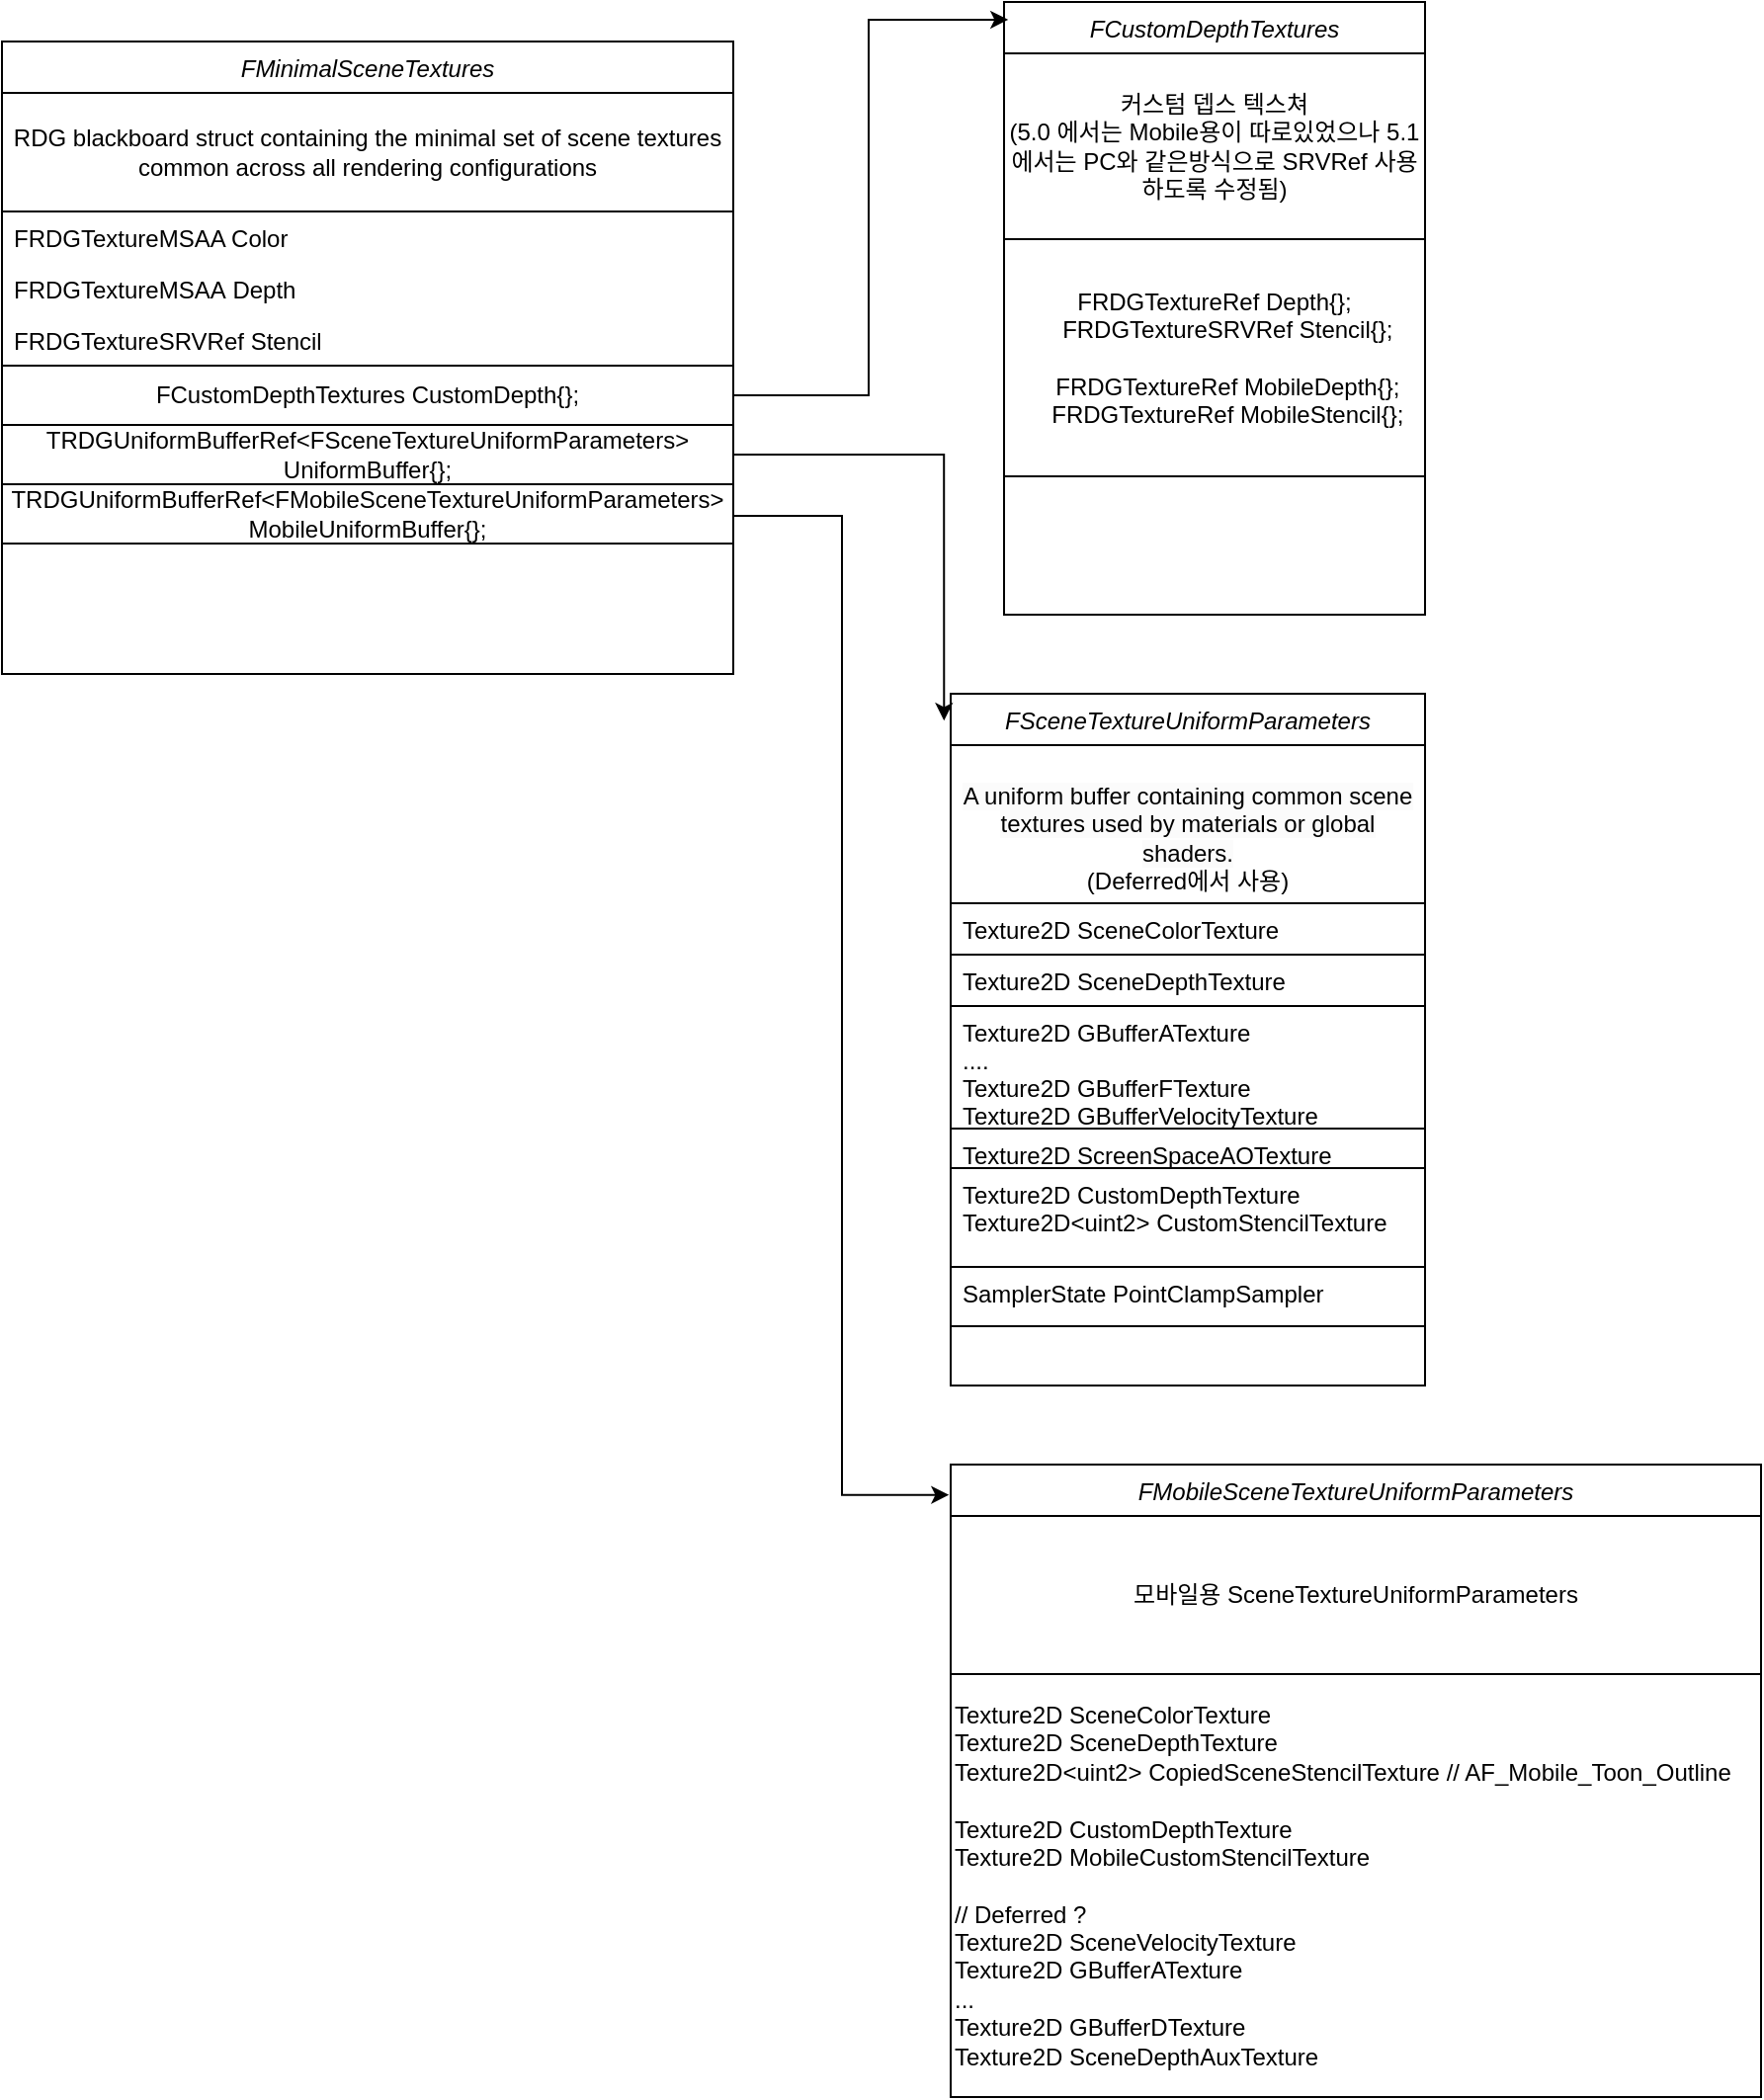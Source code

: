<mxfile version="21.3.4" type="github">
  <diagram id="C5RBs43oDa-KdzZeNtuy" name="Page-1">
    <mxGraphModel dx="2780" dy="1014" grid="1" gridSize="10" guides="1" tooltips="1" connect="1" arrows="1" fold="1" page="1" pageScale="1" pageWidth="827" pageHeight="1169" math="0" shadow="0">
      <root>
        <mxCell id="WIyWlLk6GJQsqaUBKTNV-0" />
        <mxCell id="WIyWlLk6GJQsqaUBKTNV-1" parent="WIyWlLk6GJQsqaUBKTNV-0" />
        <mxCell id="_DV5pZ1egGBXhp707ExY-48" style="edgeStyle=orthogonalEdgeStyle;rounded=0;orthogonalLoop=1;jettySize=auto;html=1;exitX=1;exitY=0.75;exitDx=0;exitDy=0;entryX=-0.002;entryY=0.048;entryDx=0;entryDy=0;entryPerimeter=0;" edge="1" parent="WIyWlLk6GJQsqaUBKTNV-1" source="zkfFHV4jXpPFQw0GAbJ--0" target="_DV5pZ1egGBXhp707ExY-39">
          <mxGeometry relative="1" as="geometry" />
        </mxCell>
        <mxCell id="zkfFHV4jXpPFQw0GAbJ--0" value="FMinimalSceneTextures" style="swimlane;fontStyle=2;align=center;verticalAlign=top;childLayout=stackLayout;horizontal=1;startSize=26;horizontalStack=0;resizeParent=1;resizeLast=0;collapsible=1;marginBottom=0;rounded=0;shadow=0;strokeWidth=1;" parent="WIyWlLk6GJQsqaUBKTNV-1" vertex="1">
          <mxGeometry x="-810" y="40" width="370" height="320" as="geometry">
            <mxRectangle x="230" y="140" width="160" height="26" as="alternateBounds" />
          </mxGeometry>
        </mxCell>
        <mxCell id="_DV5pZ1egGBXhp707ExY-20" value="RDG blackboard struct containing the minimal set of scene textures common across all rendering configurations" style="rounded=0;whiteSpace=wrap;html=1;" vertex="1" parent="zkfFHV4jXpPFQw0GAbJ--0">
          <mxGeometry y="26" width="370" height="60" as="geometry" />
        </mxCell>
        <mxCell id="zkfFHV4jXpPFQw0GAbJ--1" value="FRDGTextureMSAA Color" style="text;align=left;verticalAlign=top;spacingLeft=4;spacingRight=4;overflow=hidden;rotatable=0;points=[[0,0.5],[1,0.5]];portConstraint=eastwest;" parent="zkfFHV4jXpPFQw0GAbJ--0" vertex="1">
          <mxGeometry y="86" width="370" height="26" as="geometry" />
        </mxCell>
        <mxCell id="zkfFHV4jXpPFQw0GAbJ--2" value="FRDGTextureMSAA Depth" style="text;align=left;verticalAlign=top;spacingLeft=4;spacingRight=4;overflow=hidden;rotatable=0;points=[[0,0.5],[1,0.5]];portConstraint=eastwest;rounded=0;shadow=0;html=0;" parent="zkfFHV4jXpPFQw0GAbJ--0" vertex="1">
          <mxGeometry y="112" width="370" height="26" as="geometry" />
        </mxCell>
        <mxCell id="zkfFHV4jXpPFQw0GAbJ--3" value="FRDGTextureSRVRef Stencil" style="text;align=left;verticalAlign=top;spacingLeft=4;spacingRight=4;overflow=hidden;rotatable=0;points=[[0,0.5],[1,0.5]];portConstraint=eastwest;rounded=0;shadow=0;html=0;" parent="zkfFHV4jXpPFQw0GAbJ--0" vertex="1">
          <mxGeometry y="138" width="370" height="26" as="geometry" />
        </mxCell>
        <mxCell id="_DV5pZ1egGBXhp707ExY-27" value="FCustomDepthTextures CustomDepth{};" style="rounded=0;whiteSpace=wrap;html=1;" vertex="1" parent="zkfFHV4jXpPFQw0GAbJ--0">
          <mxGeometry y="164" width="370" height="30" as="geometry" />
        </mxCell>
        <mxCell id="_DV5pZ1egGBXhp707ExY-23" value="TRDGUniformBufferRef&amp;lt;FSceneTextureUniformParameters&amp;gt; UniformBuffer{};" style="rounded=0;whiteSpace=wrap;html=1;" vertex="1" parent="zkfFHV4jXpPFQw0GAbJ--0">
          <mxGeometry y="194" width="370" height="30" as="geometry" />
        </mxCell>
        <mxCell id="_DV5pZ1egGBXhp707ExY-26" value="TRDGUniformBufferRef&amp;lt;FMobileSceneTextureUniformParameters&amp;gt; MobileUniformBuffer{};" style="rounded=0;whiteSpace=wrap;html=1;" vertex="1" parent="zkfFHV4jXpPFQw0GAbJ--0">
          <mxGeometry y="224" width="370" height="30" as="geometry" />
        </mxCell>
        <mxCell id="_DV5pZ1egGBXhp707ExY-0" value="FSceneTextureUniformParameters" style="swimlane;fontStyle=2;align=center;verticalAlign=top;childLayout=stackLayout;horizontal=1;startSize=26;horizontalStack=0;resizeParent=1;resizeLast=0;collapsible=1;marginBottom=0;rounded=0;shadow=0;strokeWidth=1;" vertex="1" parent="WIyWlLk6GJQsqaUBKTNV-1">
          <mxGeometry x="-330" y="370" width="240" height="350" as="geometry">
            <mxRectangle x="230" y="140" width="160" height="26" as="alternateBounds" />
          </mxGeometry>
        </mxCell>
        <mxCell id="_DV5pZ1egGBXhp707ExY-15" value="&lt;br&gt;&lt;span style=&quot;color: rgb(0, 0, 0); font-family: Helvetica; font-size: 12px; font-style: normal; font-variant-ligatures: normal; font-variant-caps: normal; font-weight: 400; letter-spacing: normal; orphans: 2; text-align: left; text-indent: 0px; text-transform: none; widows: 2; word-spacing: 0px; -webkit-text-stroke-width: 0px; background-color: rgb(251, 251, 251); text-decoration-thickness: initial; text-decoration-style: initial; text-decoration-color: initial; float: none; display: inline !important;&quot;&gt;A uniform buffer containing common scene textures used by materials or global shaders.&lt;br&gt;&lt;/span&gt;(Deferred에서 사용)&lt;br&gt;" style="rounded=0;whiteSpace=wrap;html=1;" vertex="1" parent="_DV5pZ1egGBXhp707ExY-0">
          <mxGeometry y="26" width="240" height="80" as="geometry" />
        </mxCell>
        <mxCell id="_DV5pZ1egGBXhp707ExY-1" value="Texture2D SceneColorTexture" style="text;align=left;verticalAlign=top;spacingLeft=4;spacingRight=4;overflow=hidden;rotatable=0;points=[[0,0.5],[1,0.5]];portConstraint=eastwest;strokeColor=default;" vertex="1" parent="_DV5pZ1egGBXhp707ExY-0">
          <mxGeometry y="106" width="240" height="26" as="geometry" />
        </mxCell>
        <mxCell id="_DV5pZ1egGBXhp707ExY-2" value="Texture2D SceneDepthTexture" style="text;align=left;verticalAlign=top;spacingLeft=4;spacingRight=4;overflow=hidden;rotatable=0;points=[[0,0.5],[1,0.5]];portConstraint=eastwest;rounded=0;shadow=0;html=0;strokeColor=default;" vertex="1" parent="_DV5pZ1egGBXhp707ExY-0">
          <mxGeometry y="132" width="240" height="26" as="geometry" />
        </mxCell>
        <mxCell id="_DV5pZ1egGBXhp707ExY-3" value="Texture2D GBufferATexture&#xa;....&#xa;Texture2D GBufferFTexture&#xa;Texture2D GBufferVelocityTexture&#xa;" style="text;align=left;verticalAlign=top;spacingLeft=4;spacingRight=4;overflow=hidden;rotatable=0;points=[[0,0.5],[1,0.5]];portConstraint=eastwest;rounded=0;shadow=0;html=0;strokeColor=default;" vertex="1" parent="_DV5pZ1egGBXhp707ExY-0">
          <mxGeometry y="158" width="240" height="62" as="geometry" />
        </mxCell>
        <mxCell id="_DV5pZ1egGBXhp707ExY-10" value="Texture2D ScreenSpaceAOTexture" style="text;align=left;verticalAlign=top;spacingLeft=4;spacingRight=4;overflow=hidden;rotatable=0;points=[[0,0.5],[1,0.5]];portConstraint=eastwest;rounded=0;shadow=0;html=0;strokeColor=default;" vertex="1" parent="_DV5pZ1egGBXhp707ExY-0">
          <mxGeometry y="220" width="240" height="20" as="geometry" />
        </mxCell>
        <mxCell id="_DV5pZ1egGBXhp707ExY-17" value="Texture2D CustomDepthTexture&#xa;Texture2D&lt;uint2&gt; CustomStencilTexture" style="text;align=left;verticalAlign=top;spacingLeft=4;spacingRight=4;overflow=hidden;rotatable=0;points=[[0,0.5],[1,0.5]];portConstraint=eastwest;strokeColor=default;" vertex="1" parent="_DV5pZ1egGBXhp707ExY-0">
          <mxGeometry y="240" width="240" height="50" as="geometry" />
        </mxCell>
        <mxCell id="_DV5pZ1egGBXhp707ExY-18" value="SamplerState PointClampSampler" style="text;align=left;verticalAlign=top;spacingLeft=4;spacingRight=4;overflow=hidden;rotatable=0;points=[[0,0.5],[1,0.5]];portConstraint=eastwest;strokeColor=default;" vertex="1" parent="_DV5pZ1egGBXhp707ExY-0">
          <mxGeometry y="290" width="240" height="30" as="geometry" />
        </mxCell>
        <mxCell id="_DV5pZ1egGBXhp707ExY-25" style="edgeStyle=orthogonalEdgeStyle;rounded=0;orthogonalLoop=1;jettySize=auto;html=1;exitX=1;exitY=0.5;exitDx=0;exitDy=0;entryX=-0.014;entryY=0.039;entryDx=0;entryDy=0;entryPerimeter=0;" edge="1" parent="WIyWlLk6GJQsqaUBKTNV-1" source="_DV5pZ1egGBXhp707ExY-23" target="_DV5pZ1egGBXhp707ExY-0">
          <mxGeometry relative="1" as="geometry" />
        </mxCell>
        <mxCell id="_DV5pZ1egGBXhp707ExY-28" value="FCustomDepthTextures" style="swimlane;fontStyle=2;align=center;verticalAlign=top;childLayout=stackLayout;horizontal=1;startSize=26;horizontalStack=0;resizeParent=1;resizeLast=0;collapsible=1;marginBottom=0;rounded=0;shadow=0;strokeWidth=1;" vertex="1" parent="WIyWlLk6GJQsqaUBKTNV-1">
          <mxGeometry x="-303" y="20" width="213" height="310" as="geometry">
            <mxRectangle x="230" y="140" width="160" height="26" as="alternateBounds" />
          </mxGeometry>
        </mxCell>
        <mxCell id="_DV5pZ1egGBXhp707ExY-37" style="edgeStyle=orthogonalEdgeStyle;rounded=0;orthogonalLoop=1;jettySize=auto;html=1;" edge="1" parent="_DV5pZ1egGBXhp707ExY-28" source="_DV5pZ1egGBXhp707ExY-29" target="_DV5pZ1egGBXhp707ExY-36">
          <mxGeometry relative="1" as="geometry" />
        </mxCell>
        <mxCell id="_DV5pZ1egGBXhp707ExY-29" value="커스텀 뎁스 텍스쳐&lt;br&gt;(5.0 에서는 Mobile용이 따로있었으나 5.1에서는 PC와 같은방식으로 SRVRef 사용하도록 수정됨)" style="rounded=0;whiteSpace=wrap;html=1;" vertex="1" parent="_DV5pZ1egGBXhp707ExY-28">
          <mxGeometry y="26" width="213" height="94" as="geometry" />
        </mxCell>
        <mxCell id="_DV5pZ1egGBXhp707ExY-36" value="&lt;div&gt;FRDGTextureRef Depth{};&lt;/div&gt;&lt;div&gt;&lt;span style=&quot;white-space: pre;&quot;&gt;&amp;nbsp;&amp;nbsp;&amp;nbsp;&amp;nbsp;&lt;/span&gt;FRDGTextureSRVRef Stencil{};&lt;/div&gt;&lt;div&gt;&lt;br&gt;&lt;/div&gt;&lt;div&gt;&lt;span style=&quot;&quot;&gt;&lt;span style=&quot;white-space: pre;&quot;&gt;&amp;nbsp;&amp;nbsp;&amp;nbsp;&amp;nbsp;&lt;/span&gt;&lt;/span&gt;FRDGTextureRef MobileDepth{};&lt;/div&gt;&lt;div&gt;&lt;span style=&quot;&quot;&gt;&lt;span style=&quot;white-space: pre;&quot;&gt;&amp;nbsp;&amp;nbsp;&amp;nbsp;&amp;nbsp;&lt;/span&gt;&lt;/span&gt;FRDGTextureRef MobileStencil{};&lt;/div&gt;" style="rounded=0;whiteSpace=wrap;html=1;" vertex="1" parent="_DV5pZ1egGBXhp707ExY-28">
          <mxGeometry y="120" width="213" height="120" as="geometry" />
        </mxCell>
        <mxCell id="_DV5pZ1egGBXhp707ExY-38" style="edgeStyle=orthogonalEdgeStyle;rounded=0;orthogonalLoop=1;jettySize=auto;html=1;exitX=1;exitY=0.5;exitDx=0;exitDy=0;entryX=0.01;entryY=0.029;entryDx=0;entryDy=0;entryPerimeter=0;" edge="1" parent="WIyWlLk6GJQsqaUBKTNV-1" source="_DV5pZ1egGBXhp707ExY-27" target="_DV5pZ1egGBXhp707ExY-28">
          <mxGeometry relative="1" as="geometry" />
        </mxCell>
        <mxCell id="_DV5pZ1egGBXhp707ExY-39" value="FMobileSceneTextureUniformParameters" style="swimlane;fontStyle=2;align=center;verticalAlign=top;childLayout=stackLayout;horizontal=1;startSize=26;horizontalStack=0;resizeParent=1;resizeLast=0;collapsible=1;marginBottom=0;rounded=0;shadow=0;strokeWidth=1;" vertex="1" parent="WIyWlLk6GJQsqaUBKTNV-1">
          <mxGeometry x="-330" y="760" width="410" height="320" as="geometry">
            <mxRectangle x="230" y="140" width="160" height="26" as="alternateBounds" />
          </mxGeometry>
        </mxCell>
        <mxCell id="_DV5pZ1egGBXhp707ExY-40" value="모바일용 SceneTextureUniformParameters" style="rounded=0;whiteSpace=wrap;html=1;" vertex="1" parent="_DV5pZ1egGBXhp707ExY-39">
          <mxGeometry y="26" width="410" height="80" as="geometry" />
        </mxCell>
        <mxCell id="_DV5pZ1egGBXhp707ExY-47" value="Texture2D SceneColorTexture&lt;br&gt;Texture2D SceneDepthTexture&lt;br&gt;Texture2D&amp;lt;uint2&amp;gt; CopiedSceneStencilTexture // AF_Mobile_Toon_Outline&lt;br&gt;&lt;br&gt;Texture2D CustomDepthTexture&lt;br&gt;Texture2D MobileCustomStencilTexture&lt;br&gt;&lt;br&gt;// Deferred ?&lt;br&gt;Texture2D SceneVelocityTexture&lt;br&gt;Texture2D&amp;nbsp;GBufferATexture&lt;br&gt;...&lt;br&gt;Texture2D&amp;nbsp;GBufferDTexture&lt;br&gt;Texture2D SceneDepthAuxTexture" style="rounded=0;whiteSpace=wrap;html=1;align=left;" vertex="1" parent="_DV5pZ1egGBXhp707ExY-39">
          <mxGeometry y="106" width="410" height="214" as="geometry" />
        </mxCell>
      </root>
    </mxGraphModel>
  </diagram>
</mxfile>
